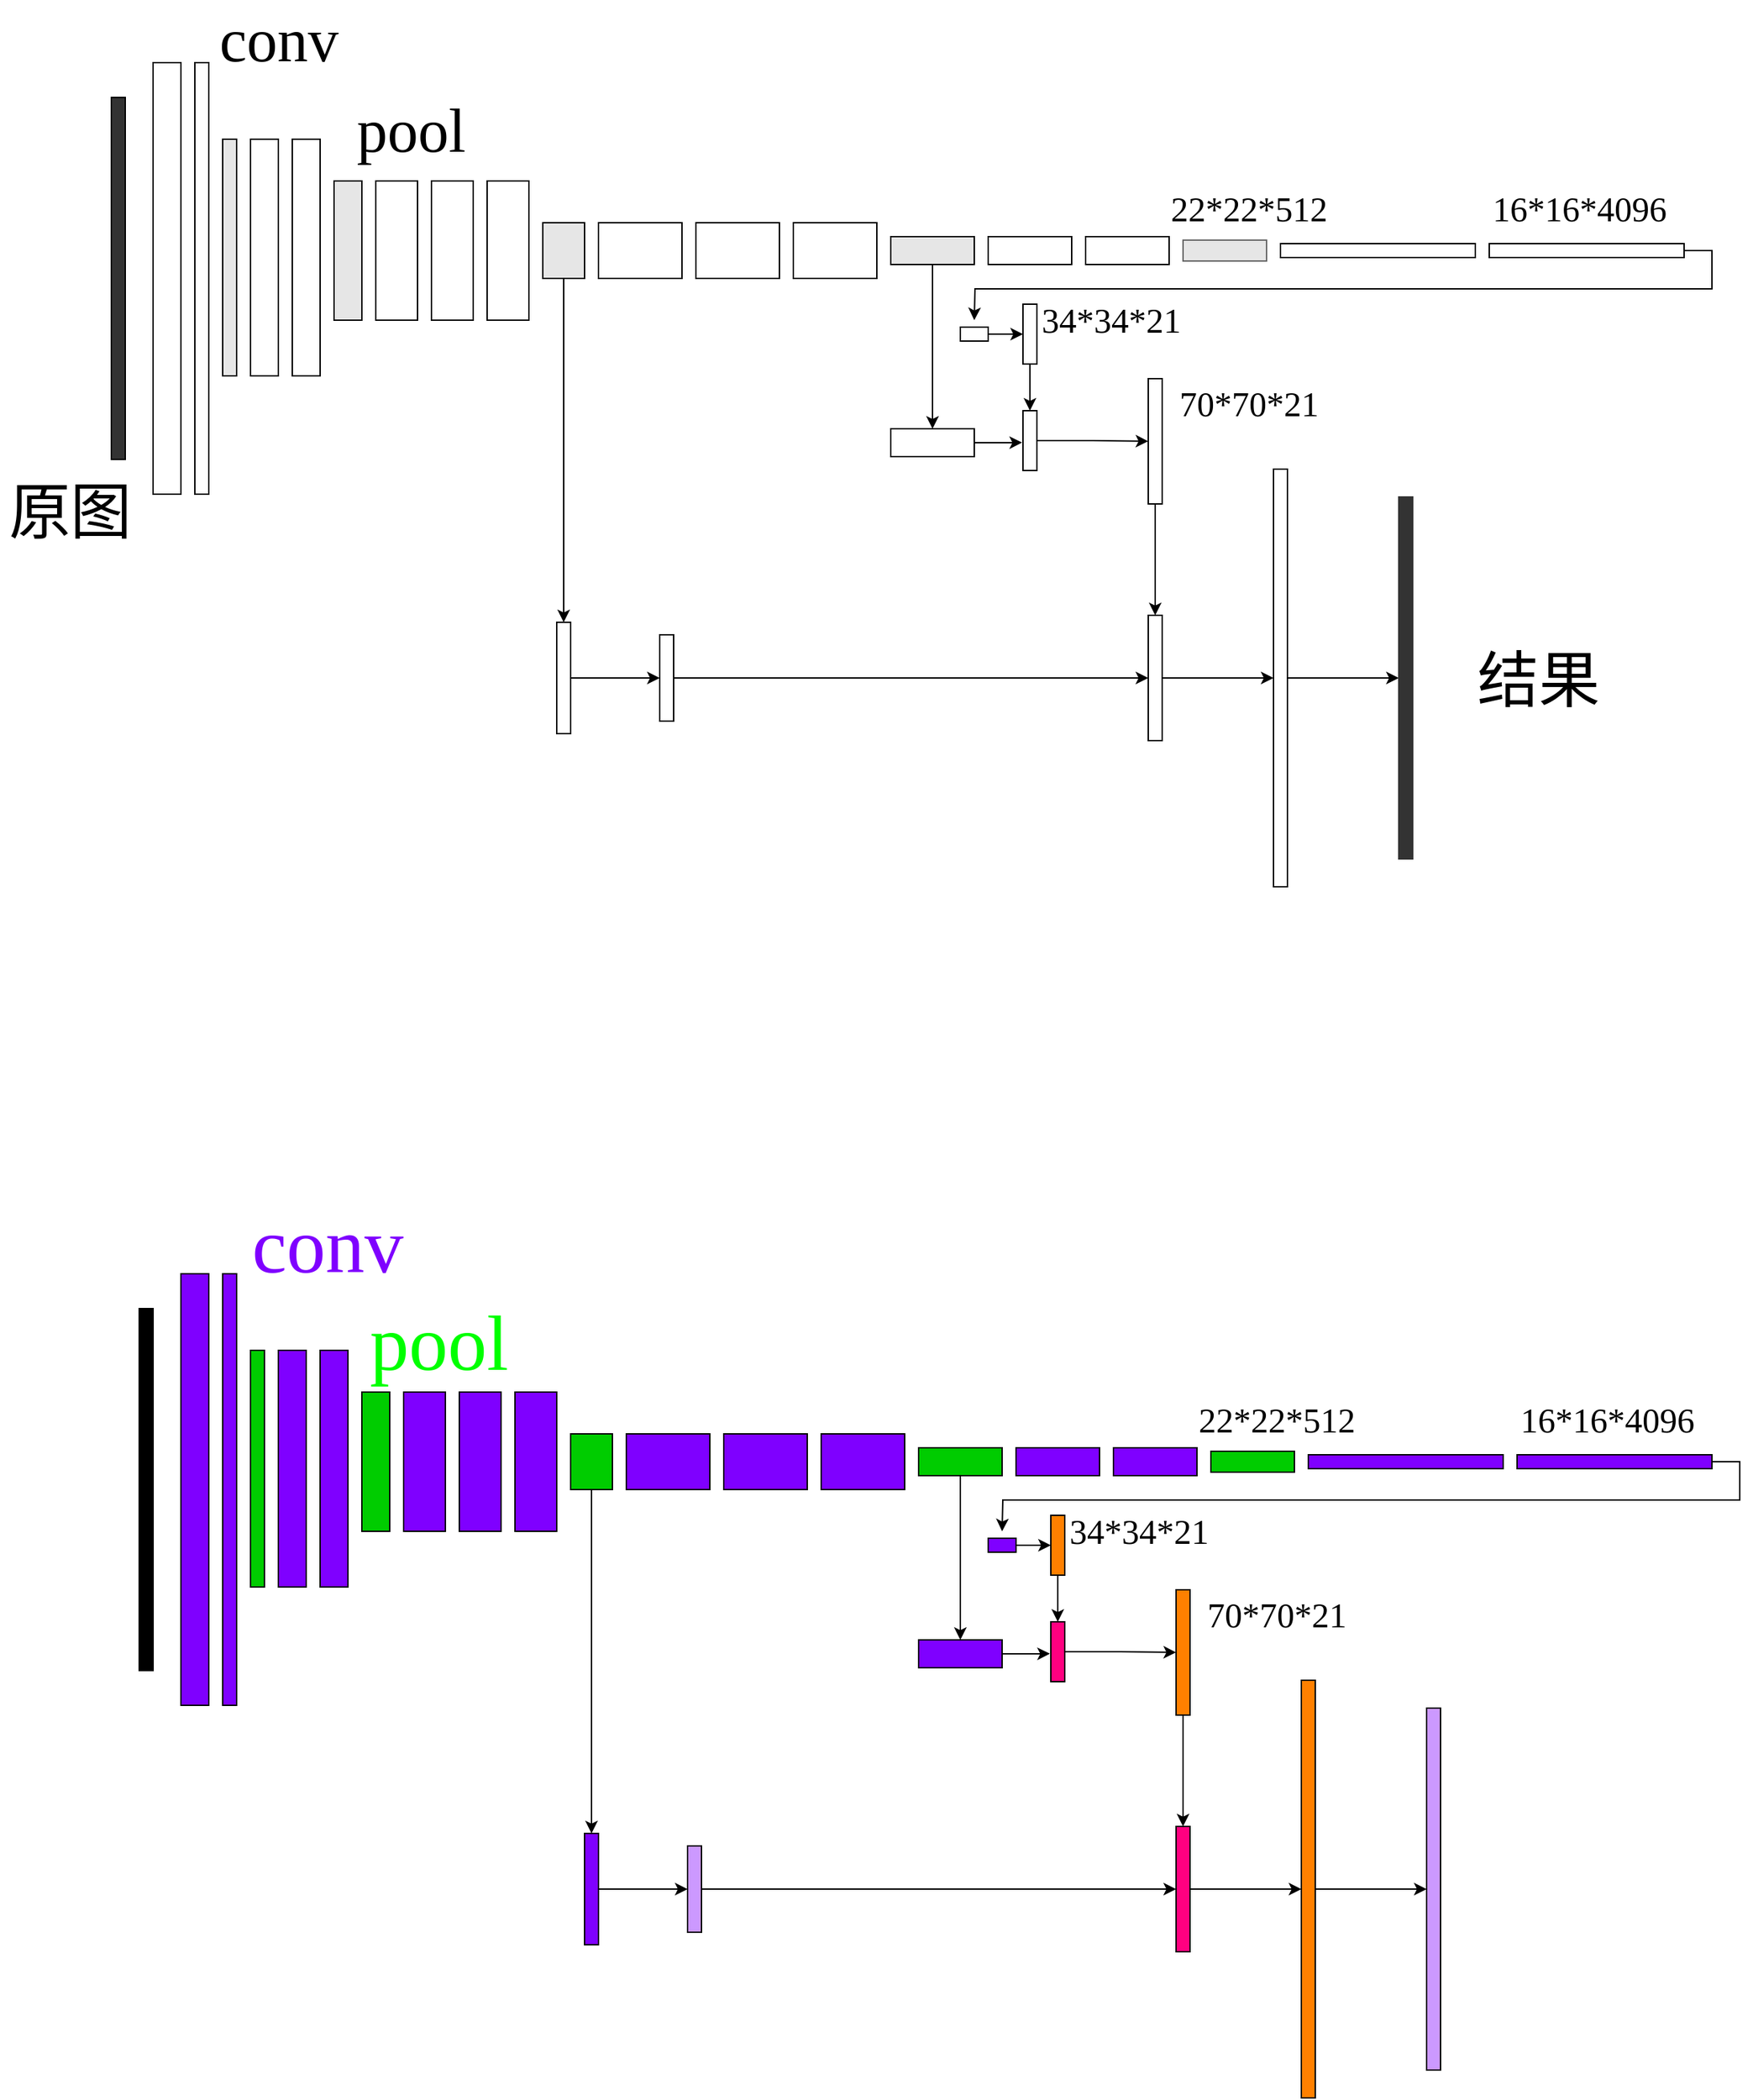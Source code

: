 <mxfile version="12.8.2" type="github">
  <diagram id="4vmw9qc6sN0B8Oa-BUN9" name="Page-1">
    <mxGraphModel dx="2379" dy="763" grid="1" gridSize="10" guides="1" tooltips="1" connect="1" arrows="1" fold="1" page="1" pageScale="1" pageWidth="827" pageHeight="1169" math="0" shadow="0">
      <root>
        <mxCell id="0" />
        <mxCell id="1" parent="0" />
        <mxCell id="EISd4JiYMSwrplZ_3Wii-1" value="" style="rounded=0;whiteSpace=wrap;html=1;strokeColor=#000000;fillColor=#333333;fontFamily=Times New Roman;fontSize=25;" parent="1" vertex="1">
          <mxGeometry x="20" y="180" width="10" height="260" as="geometry" />
        </mxCell>
        <mxCell id="EISd4JiYMSwrplZ_3Wii-2" value="" style="rounded=0;whiteSpace=wrap;html=1;fillColor=#FFFFFF;fontFamily=Times New Roman;fontSize=25;" parent="1" vertex="1">
          <mxGeometry x="50" y="155" width="20" height="310" as="geometry" />
        </mxCell>
        <mxCell id="EISd4JiYMSwrplZ_3Wii-3" value="" style="rounded=0;whiteSpace=wrap;html=1;fillColor=#FFFFFF;fontFamily=Times New Roman;fontSize=25;" parent="1" vertex="1">
          <mxGeometry x="80" y="155" width="10" height="310" as="geometry" />
        </mxCell>
        <mxCell id="EISd4JiYMSwrplZ_3Wii-4" value="" style="rounded=0;whiteSpace=wrap;html=1;fillColor=#E6E6E6;fontFamily=Times New Roman;fontSize=25;" parent="1" vertex="1">
          <mxGeometry x="100" y="210" width="10" height="170" as="geometry" />
        </mxCell>
        <mxCell id="EISd4JiYMSwrplZ_3Wii-5" value="" style="rounded=0;whiteSpace=wrap;html=1;fillColor=#FFFFFF;fontFamily=Times New Roman;fontSize=25;" parent="1" vertex="1">
          <mxGeometry x="120" y="210" width="20" height="170" as="geometry" />
        </mxCell>
        <mxCell id="EISd4JiYMSwrplZ_3Wii-7" value="" style="rounded=0;whiteSpace=wrap;html=1;fillColor=#FFFFFF;fontFamily=Times New Roman;fontSize=25;" parent="1" vertex="1">
          <mxGeometry x="150" y="210" width="20" height="170" as="geometry" />
        </mxCell>
        <mxCell id="EISd4JiYMSwrplZ_3Wii-8" value="" style="rounded=0;whiteSpace=wrap;html=1;fillColor=#E6E6E6;fontFamily=Times New Roman;fontSize=25;" parent="1" vertex="1">
          <mxGeometry x="180" y="240" width="20" height="100" as="geometry" />
        </mxCell>
        <mxCell id="EISd4JiYMSwrplZ_3Wii-9" value="" style="rounded=0;whiteSpace=wrap;html=1;fillColor=#FFFFFF;fontFamily=Times New Roman;fontSize=25;" parent="1" vertex="1">
          <mxGeometry x="210" y="240" width="30" height="100" as="geometry" />
        </mxCell>
        <mxCell id="EISd4JiYMSwrplZ_3Wii-11" value="" style="rounded=0;whiteSpace=wrap;html=1;fillColor=#FFFFFF;fontFamily=Times New Roman;fontSize=25;" parent="1" vertex="1">
          <mxGeometry x="250" y="240" width="30" height="100" as="geometry" />
        </mxCell>
        <mxCell id="EISd4JiYMSwrplZ_3Wii-12" value="" style="rounded=0;whiteSpace=wrap;html=1;fillColor=#FFFFFF;fontFamily=Times New Roman;fontSize=25;" parent="1" vertex="1">
          <mxGeometry x="290" y="240" width="30" height="100" as="geometry" />
        </mxCell>
        <mxCell id="EISd4JiYMSwrplZ_3Wii-50" value="" style="edgeStyle=orthogonalEdgeStyle;rounded=0;orthogonalLoop=1;jettySize=auto;html=1;exitX=0.5;exitY=1;exitDx=0;exitDy=0;fontFamily=Times New Roman;fontSize=25;" parent="1" source="EISd4JiYMSwrplZ_3Wii-13" target="EISd4JiYMSwrplZ_3Wii-49" edge="1">
          <mxGeometry relative="1" as="geometry">
            <mxPoint x="345" y="325" as="sourcePoint" />
          </mxGeometry>
        </mxCell>
        <mxCell id="EISd4JiYMSwrplZ_3Wii-13" value="" style="rounded=0;whiteSpace=wrap;html=1;fillColor=#E6E6E6;fontFamily=Times New Roman;fontSize=25;" parent="1" vertex="1">
          <mxGeometry x="330" y="270" width="30" height="40" as="geometry" />
        </mxCell>
        <mxCell id="EISd4JiYMSwrplZ_3Wii-52" value="" style="edgeStyle=orthogonalEdgeStyle;rounded=0;orthogonalLoop=1;jettySize=auto;html=1;entryX=0;entryY=0.5;entryDx=0;entryDy=0;fontFamily=Times New Roman;fontSize=25;" parent="1" source="EISd4JiYMSwrplZ_3Wii-49" target="EISd4JiYMSwrplZ_3Wii-43" edge="1">
          <mxGeometry relative="1" as="geometry">
            <mxPoint x="411" y="592" as="targetPoint" />
          </mxGeometry>
        </mxCell>
        <mxCell id="EISd4JiYMSwrplZ_3Wii-49" value="" style="rounded=0;whiteSpace=wrap;html=1;fillColor=#FFFFFF;fontFamily=Times New Roman;fontSize=25;" parent="1" vertex="1">
          <mxGeometry x="340" y="557" width="10" height="80" as="geometry" />
        </mxCell>
        <mxCell id="EISd4JiYMSwrplZ_3Wii-48" value="" style="edgeStyle=orthogonalEdgeStyle;rounded=0;orthogonalLoop=1;jettySize=auto;html=1;fontFamily=Times New Roman;fontSize=25;" parent="1" source="EISd4JiYMSwrplZ_3Wii-43" target="EISd4JiYMSwrplZ_3Wii-36" edge="1">
          <mxGeometry relative="1" as="geometry">
            <mxPoint x="440" y="580" as="targetPoint" />
          </mxGeometry>
        </mxCell>
        <mxCell id="EISd4JiYMSwrplZ_3Wii-43" value="" style="rounded=0;whiteSpace=wrap;html=1;fillColor=#FFFFFF;fontFamily=Times New Roman;fontSize=25;" parent="1" vertex="1">
          <mxGeometry x="414" y="566" width="10" height="62" as="geometry" />
        </mxCell>
        <mxCell id="EISd4JiYMSwrplZ_3Wii-15" value="" style="rounded=0;whiteSpace=wrap;html=1;fillColor=#FFFFFF;fontFamily=Times New Roman;fontSize=25;" parent="1" vertex="1">
          <mxGeometry x="370" y="270" width="60" height="40" as="geometry" />
        </mxCell>
        <mxCell id="EISd4JiYMSwrplZ_3Wii-17" value="" style="rounded=0;whiteSpace=wrap;html=1;fillColor=#FFFFFF;fontFamily=Times New Roman;fontSize=25;" parent="1" vertex="1">
          <mxGeometry x="440" y="270" width="60" height="40" as="geometry" />
        </mxCell>
        <mxCell id="EISd4JiYMSwrplZ_3Wii-18" value="" style="rounded=0;whiteSpace=wrap;html=1;fillColor=#FFFFFF;fontFamily=Times New Roman;fontSize=25;" parent="1" vertex="1">
          <mxGeometry x="510" y="270" width="60" height="40" as="geometry" />
        </mxCell>
        <mxCell id="EISd4JiYMSwrplZ_3Wii-58" value="" style="edgeStyle=orthogonalEdgeStyle;rounded=0;orthogonalLoop=1;jettySize=auto;html=1;fontFamily=Times New Roman;fontSize=25;" parent="1" source="EISd4JiYMSwrplZ_3Wii-19" target="EISd4JiYMSwrplZ_3Wii-57" edge="1">
          <mxGeometry relative="1" as="geometry" />
        </mxCell>
        <mxCell id="EISd4JiYMSwrplZ_3Wii-19" value="" style="rounded=0;whiteSpace=wrap;html=1;fillColor=#E6E6E6;fontFamily=Times New Roman;fontSize=25;" parent="1" vertex="1">
          <mxGeometry x="580" y="280" width="60" height="20" as="geometry" />
        </mxCell>
        <mxCell id="EISd4JiYMSwrplZ_3Wii-60" value="" style="edgeStyle=orthogonalEdgeStyle;rounded=0;orthogonalLoop=1;jettySize=auto;html=1;entryX=-0.066;entryY=0.533;entryDx=0;entryDy=0;entryPerimeter=0;fontFamily=Times New Roman;fontSize=25;" parent="1" source="EISd4JiYMSwrplZ_3Wii-57" target="EISd4JiYMSwrplZ_3Wii-32" edge="1">
          <mxGeometry relative="1" as="geometry">
            <mxPoint x="670" y="427" as="targetPoint" />
          </mxGeometry>
        </mxCell>
        <mxCell id="EISd4JiYMSwrplZ_3Wii-57" value="" style="rounded=0;whiteSpace=wrap;html=1;fillColor=#FFFFFF;fontFamily=Times New Roman;fontSize=25;" parent="1" vertex="1">
          <mxGeometry x="580" y="418" width="60" height="20" as="geometry" />
        </mxCell>
        <mxCell id="EISd4JiYMSwrplZ_3Wii-22" value="" style="rounded=0;whiteSpace=wrap;html=1;fillColor=#FFFFFF;fontFamily=Times New Roman;fontSize=25;" parent="1" vertex="1">
          <mxGeometry x="650" y="280" width="60" height="20" as="geometry" />
        </mxCell>
        <mxCell id="EISd4JiYMSwrplZ_3Wii-23" value="" style="rounded=0;whiteSpace=wrap;html=1;fillColor=#FFFFFF;fontFamily=Times New Roman;fontSize=25;" parent="1" vertex="1">
          <mxGeometry x="720" y="280" width="60" height="20" as="geometry" />
        </mxCell>
        <mxCell id="EISd4JiYMSwrplZ_3Wii-24" value="" style="rounded=0;whiteSpace=wrap;html=1;fillColor=#E6E6E6;fontFamily=Times New Roman;fontSize=25;strokeColor=#666666;fontColor=#333333;" parent="1" vertex="1">
          <mxGeometry x="790" y="282.5" width="60" height="15" as="geometry" />
        </mxCell>
        <mxCell id="EISd4JiYMSwrplZ_3Wii-25" value="" style="rounded=0;whiteSpace=wrap;html=1;fillColor=#FFFFFF;fontFamily=Times New Roman;fontSize=25;" parent="1" vertex="1">
          <mxGeometry x="860" y="285" width="140" height="10" as="geometry" />
        </mxCell>
        <mxCell id="EISd4JiYMSwrplZ_3Wii-54" value="" style="edgeStyle=orthogonalEdgeStyle;rounded=0;orthogonalLoop=1;jettySize=auto;html=1;exitX=1;exitY=0.5;exitDx=0;exitDy=0;fontFamily=Times New Roman;fontSize=25;" parent="1" source="EISd4JiYMSwrplZ_3Wii-27" edge="1">
          <mxGeometry relative="1" as="geometry">
            <mxPoint x="640" y="340" as="targetPoint" />
          </mxGeometry>
        </mxCell>
        <mxCell id="EISd4JiYMSwrplZ_3Wii-27" value="" style="rounded=0;whiteSpace=wrap;html=1;fillColor=#FFFFFF;fontFamily=Times New Roman;fontSize=25;" parent="1" vertex="1">
          <mxGeometry x="1010" y="285" width="140" height="10" as="geometry" />
        </mxCell>
        <mxCell id="EISd4JiYMSwrplZ_3Wii-56" value="" style="edgeStyle=orthogonalEdgeStyle;rounded=0;orthogonalLoop=1;jettySize=auto;html=1;entryX=0;entryY=0.5;entryDx=0;entryDy=0;fontFamily=Times New Roman;fontSize=25;" parent="1" source="EISd4JiYMSwrplZ_3Wii-28" target="EISd4JiYMSwrplZ_3Wii-31" edge="1">
          <mxGeometry relative="1" as="geometry">
            <mxPoint x="730" y="350" as="targetPoint" />
          </mxGeometry>
        </mxCell>
        <mxCell id="EISd4JiYMSwrplZ_3Wii-28" value="" style="rounded=0;whiteSpace=wrap;html=1;fillColor=#FFFFFF;fontFamily=Times New Roman;fontSize=25;" parent="1" vertex="1">
          <mxGeometry x="630" y="345" width="20" height="10" as="geometry" />
        </mxCell>
        <mxCell id="EISd4JiYMSwrplZ_3Wii-33" value="" style="edgeStyle=orthogonalEdgeStyle;rounded=0;orthogonalLoop=1;jettySize=auto;html=1;fontFamily=Times New Roman;fontSize=25;" parent="1" source="EISd4JiYMSwrplZ_3Wii-31" target="EISd4JiYMSwrplZ_3Wii-32" edge="1">
          <mxGeometry relative="1" as="geometry" />
        </mxCell>
        <mxCell id="EISd4JiYMSwrplZ_3Wii-31" value="" style="rounded=0;whiteSpace=wrap;html=1;fillColor=#FFFFFF;fontFamily=Times New Roman;fontSize=25;" parent="1" vertex="1">
          <mxGeometry x="675" y="328.5" width="10" height="43" as="geometry" />
        </mxCell>
        <mxCell id="EISd4JiYMSwrplZ_3Wii-35" value="" style="edgeStyle=orthogonalEdgeStyle;rounded=0;orthogonalLoop=1;jettySize=auto;html=1;fontFamily=Times New Roman;fontSize=25;" parent="1" source="EISd4JiYMSwrplZ_3Wii-32" target="EISd4JiYMSwrplZ_3Wii-34" edge="1">
          <mxGeometry relative="1" as="geometry" />
        </mxCell>
        <mxCell id="EISd4JiYMSwrplZ_3Wii-32" value="" style="rounded=0;whiteSpace=wrap;html=1;fillColor=#FFFFFF;fontFamily=Times New Roman;fontSize=25;" parent="1" vertex="1">
          <mxGeometry x="675" y="405" width="10" height="43" as="geometry" />
        </mxCell>
        <mxCell id="EISd4JiYMSwrplZ_3Wii-37" value="" style="edgeStyle=orthogonalEdgeStyle;rounded=0;orthogonalLoop=1;jettySize=auto;html=1;fontFamily=Times New Roman;fontSize=25;" parent="1" source="EISd4JiYMSwrplZ_3Wii-34" target="EISd4JiYMSwrplZ_3Wii-36" edge="1">
          <mxGeometry relative="1" as="geometry" />
        </mxCell>
        <mxCell id="EISd4JiYMSwrplZ_3Wii-34" value="" style="rounded=0;whiteSpace=wrap;html=1;fillColor=#FFFFFF;fontFamily=Times New Roman;fontSize=25;" parent="1" vertex="1">
          <mxGeometry x="765" y="382" width="10" height="90" as="geometry" />
        </mxCell>
        <mxCell id="EISd4JiYMSwrplZ_3Wii-39" value="" style="edgeStyle=orthogonalEdgeStyle;rounded=0;orthogonalLoop=1;jettySize=auto;html=1;fontFamily=Times New Roman;fontSize=25;" parent="1" source="EISd4JiYMSwrplZ_3Wii-36" target="EISd4JiYMSwrplZ_3Wii-38" edge="1">
          <mxGeometry relative="1" as="geometry" />
        </mxCell>
        <mxCell id="EISd4JiYMSwrplZ_3Wii-36" value="" style="rounded=0;whiteSpace=wrap;html=1;fillColor=#FFFFFF;fontFamily=Times New Roman;fontSize=25;" parent="1" vertex="1">
          <mxGeometry x="765" y="552" width="10" height="90" as="geometry" />
        </mxCell>
        <mxCell id="EISd4JiYMSwrplZ_3Wii-42" value="" style="edgeStyle=orthogonalEdgeStyle;rounded=0;orthogonalLoop=1;jettySize=auto;html=1;fontFamily=Times New Roman;fontSize=25;" parent="1" source="EISd4JiYMSwrplZ_3Wii-38" target="EISd4JiYMSwrplZ_3Wii-41" edge="1">
          <mxGeometry relative="1" as="geometry" />
        </mxCell>
        <mxCell id="EISd4JiYMSwrplZ_3Wii-38" value="" style="rounded=0;whiteSpace=wrap;html=1;fillColor=#FFFFFF;fontFamily=Times New Roman;fontSize=25;" parent="1" vertex="1">
          <mxGeometry x="855" y="447" width="10" height="300" as="geometry" />
        </mxCell>
        <mxCell id="EISd4JiYMSwrplZ_3Wii-41" value="" style="rounded=0;whiteSpace=wrap;html=1;fillColor=#333333;fontFamily=Times New Roman;fontSize=25;strokeColor=#333333;" parent="1" vertex="1">
          <mxGeometry x="945" y="467" width="10" height="260" as="geometry" />
        </mxCell>
        <mxCell id="EISd4JiYMSwrplZ_3Wii-61" value="16*16*4096" style="text;html=1;strokeColor=none;fillColor=none;align=center;verticalAlign=middle;whiteSpace=wrap;rounded=0;fontFamily=Times New Roman;fontSize=25;" parent="1" vertex="1">
          <mxGeometry x="1010" y="250" width="130" height="20" as="geometry" />
        </mxCell>
        <mxCell id="EISd4JiYMSwrplZ_3Wii-63" value="22*22*512" style="text;html=1;align=center;verticalAlign=middle;resizable=0;points=[];autosize=1;fontFamily=Times New Roman;fontSize=25;" parent="1" vertex="1">
          <mxGeometry x="772" y="240" width="130" height="40" as="geometry" />
        </mxCell>
        <mxCell id="EISd4JiYMSwrplZ_3Wii-64" value="34*34*21" style="text;html=1;align=center;verticalAlign=middle;resizable=0;points=[];autosize=1;fontFamily=Times New Roman;fontSize=25;" parent="1" vertex="1">
          <mxGeometry x="678" y="320" width="120" height="40" as="geometry" />
        </mxCell>
        <mxCell id="EISd4JiYMSwrplZ_3Wii-65" value="70*70*21" style="text;html=1;align=center;verticalAlign=middle;resizable=0;points=[];autosize=1;fontFamily=Times New Roman;fontSize=25;" parent="1" vertex="1">
          <mxGeometry x="777" y="380" width="120" height="40" as="geometry" />
        </mxCell>
        <mxCell id="EISd4JiYMSwrplZ_3Wii-66" value="&lt;font style=&quot;font-size: 44px;&quot;&gt;conv&lt;/font&gt;" style="text;html=1;align=center;verticalAlign=middle;resizable=0;points=[];autosize=1;fontSize=44;fontFamily=Times New Roman;" parent="1" vertex="1">
          <mxGeometry x="90" y="110" width="100" height="60" as="geometry" />
        </mxCell>
        <mxCell id="EISd4JiYMSwrplZ_3Wii-67" value="&lt;font style=&quot;font-size: 44px;&quot;&gt;pool&lt;/font&gt;" style="text;html=1;align=center;verticalAlign=middle;resizable=0;points=[];autosize=1;fontSize=44;fontFamily=Times New Roman;" parent="1" vertex="1">
          <mxGeometry x="190" y="175" width="90" height="60" as="geometry" />
        </mxCell>
        <mxCell id="zK5FRSOt8R1a8rK1VpA8-49" value="" style="rounded=0;whiteSpace=wrap;html=1;strokeColor=#000000;fillColor=#000000;fontFamily=Times New Roman;fontSize=25;" parent="1" vertex="1">
          <mxGeometry x="40" y="1050" width="10" height="260" as="geometry" />
        </mxCell>
        <mxCell id="zK5FRSOt8R1a8rK1VpA8-50" value="" style="rounded=0;whiteSpace=wrap;html=1;fillColor=#7F00FF;fontFamily=Times New Roman;fontSize=25;" parent="1" vertex="1">
          <mxGeometry x="70" y="1025" width="20" height="310" as="geometry" />
        </mxCell>
        <mxCell id="zK5FRSOt8R1a8rK1VpA8-51" value="" style="rounded=0;whiteSpace=wrap;html=1;fillColor=#7F00FF;fontFamily=Times New Roman;fontSize=25;" parent="1" vertex="1">
          <mxGeometry x="100" y="1025" width="10" height="310" as="geometry" />
        </mxCell>
        <mxCell id="zK5FRSOt8R1a8rK1VpA8-52" value="" style="rounded=0;whiteSpace=wrap;html=1;fillColor=#00CC00;fontFamily=Times New Roman;fontSize=25;" parent="1" vertex="1">
          <mxGeometry x="120" y="1080" width="10" height="170" as="geometry" />
        </mxCell>
        <mxCell id="zK5FRSOt8R1a8rK1VpA8-53" value="" style="rounded=0;whiteSpace=wrap;html=1;fillColor=#7F00FF;fontFamily=Times New Roman;fontSize=25;" parent="1" vertex="1">
          <mxGeometry x="140" y="1080" width="20" height="170" as="geometry" />
        </mxCell>
        <mxCell id="zK5FRSOt8R1a8rK1VpA8-54" value="" style="rounded=0;whiteSpace=wrap;html=1;fillColor=#7F00FF;fontFamily=Times New Roman;fontSize=25;" parent="1" vertex="1">
          <mxGeometry x="170" y="1080" width="20" height="170" as="geometry" />
        </mxCell>
        <mxCell id="zK5FRSOt8R1a8rK1VpA8-55" value="" style="rounded=0;whiteSpace=wrap;html=1;fillColor=#00CC00;fontFamily=Times New Roman;fontSize=25;" parent="1" vertex="1">
          <mxGeometry x="200" y="1110" width="20" height="100" as="geometry" />
        </mxCell>
        <mxCell id="zK5FRSOt8R1a8rK1VpA8-56" value="" style="rounded=0;whiteSpace=wrap;html=1;fillColor=#7F00FF;fontFamily=Times New Roman;fontSize=25;" parent="1" vertex="1">
          <mxGeometry x="230" y="1110" width="30" height="100" as="geometry" />
        </mxCell>
        <mxCell id="zK5FRSOt8R1a8rK1VpA8-57" value="" style="rounded=0;whiteSpace=wrap;html=1;fillColor=#7F00FF;fontFamily=Times New Roman;fontSize=25;" parent="1" vertex="1">
          <mxGeometry x="270" y="1110" width="30" height="100" as="geometry" />
        </mxCell>
        <mxCell id="zK5FRSOt8R1a8rK1VpA8-58" value="" style="rounded=0;whiteSpace=wrap;html=1;fillColor=#7F00FF;fontFamily=Times New Roman;fontSize=25;" parent="1" vertex="1">
          <mxGeometry x="310" y="1110" width="30" height="100" as="geometry" />
        </mxCell>
        <mxCell id="zK5FRSOt8R1a8rK1VpA8-59" value="" style="edgeStyle=orthogonalEdgeStyle;rounded=0;orthogonalLoop=1;jettySize=auto;html=1;exitX=0.5;exitY=1;exitDx=0;exitDy=0;fontFamily=Times New Roman;fontSize=25;" parent="1" source="zK5FRSOt8R1a8rK1VpA8-60" target="zK5FRSOt8R1a8rK1VpA8-62" edge="1">
          <mxGeometry relative="1" as="geometry">
            <mxPoint x="365" y="1195" as="sourcePoint" />
          </mxGeometry>
        </mxCell>
        <mxCell id="zK5FRSOt8R1a8rK1VpA8-60" value="" style="rounded=0;whiteSpace=wrap;html=1;fillColor=#00CC00;fontFamily=Times New Roman;fontSize=25;" parent="1" vertex="1">
          <mxGeometry x="350" y="1140" width="30" height="40" as="geometry" />
        </mxCell>
        <mxCell id="zK5FRSOt8R1a8rK1VpA8-61" value="" style="edgeStyle=orthogonalEdgeStyle;rounded=0;orthogonalLoop=1;jettySize=auto;html=1;entryX=0;entryY=0.5;entryDx=0;entryDy=0;fontFamily=Times New Roman;fontSize=25;" parent="1" source="zK5FRSOt8R1a8rK1VpA8-62" target="zK5FRSOt8R1a8rK1VpA8-64" edge="1">
          <mxGeometry relative="1" as="geometry">
            <mxPoint x="431" y="1462" as="targetPoint" />
          </mxGeometry>
        </mxCell>
        <mxCell id="zK5FRSOt8R1a8rK1VpA8-62" value="" style="rounded=0;whiteSpace=wrap;html=1;fillColor=#7F00FF;fontFamily=Times New Roman;fontSize=25;" parent="1" vertex="1">
          <mxGeometry x="360" y="1427" width="10" height="80" as="geometry" />
        </mxCell>
        <mxCell id="zK5FRSOt8R1a8rK1VpA8-63" value="" style="edgeStyle=orthogonalEdgeStyle;rounded=0;orthogonalLoop=1;jettySize=auto;html=1;fontFamily=Times New Roman;fontSize=25;" parent="1" source="zK5FRSOt8R1a8rK1VpA8-64" target="zK5FRSOt8R1a8rK1VpA8-87" edge="1">
          <mxGeometry relative="1" as="geometry">
            <mxPoint x="460" y="1450" as="targetPoint" />
          </mxGeometry>
        </mxCell>
        <mxCell id="zK5FRSOt8R1a8rK1VpA8-64" value="" style="rounded=0;whiteSpace=wrap;html=1;fillColor=#CC99FF;fontFamily=Times New Roman;fontSize=25;" parent="1" vertex="1">
          <mxGeometry x="434" y="1436" width="10" height="62" as="geometry" />
        </mxCell>
        <mxCell id="zK5FRSOt8R1a8rK1VpA8-65" value="" style="rounded=0;whiteSpace=wrap;html=1;fillColor=#7F00FF;fontFamily=Times New Roman;fontSize=25;" parent="1" vertex="1">
          <mxGeometry x="390" y="1140" width="60" height="40" as="geometry" />
        </mxCell>
        <mxCell id="zK5FRSOt8R1a8rK1VpA8-66" value="" style="rounded=0;whiteSpace=wrap;html=1;fillColor=#7F00FF;fontFamily=Times New Roman;fontSize=25;" parent="1" vertex="1">
          <mxGeometry x="460" y="1140" width="60" height="40" as="geometry" />
        </mxCell>
        <mxCell id="zK5FRSOt8R1a8rK1VpA8-67" value="" style="rounded=0;whiteSpace=wrap;html=1;fillColor=#7F00FF;fontFamily=Times New Roman;fontSize=25;" parent="1" vertex="1">
          <mxGeometry x="530" y="1140" width="60" height="40" as="geometry" />
        </mxCell>
        <mxCell id="zK5FRSOt8R1a8rK1VpA8-68" value="" style="edgeStyle=orthogonalEdgeStyle;rounded=0;orthogonalLoop=1;jettySize=auto;html=1;fontFamily=Times New Roman;fontSize=25;" parent="1" source="zK5FRSOt8R1a8rK1VpA8-69" target="zK5FRSOt8R1a8rK1VpA8-71" edge="1">
          <mxGeometry relative="1" as="geometry" />
        </mxCell>
        <mxCell id="zK5FRSOt8R1a8rK1VpA8-69" value="" style="rounded=0;whiteSpace=wrap;html=1;fillColor=#00CC00;fontFamily=Times New Roman;fontSize=25;" parent="1" vertex="1">
          <mxGeometry x="600" y="1150" width="60" height="20" as="geometry" />
        </mxCell>
        <mxCell id="zK5FRSOt8R1a8rK1VpA8-70" value="" style="edgeStyle=orthogonalEdgeStyle;rounded=0;orthogonalLoop=1;jettySize=auto;html=1;entryX=-0.066;entryY=0.533;entryDx=0;entryDy=0;entryPerimeter=0;fontFamily=Times New Roman;fontSize=25;" parent="1" source="zK5FRSOt8R1a8rK1VpA8-71" target="zK5FRSOt8R1a8rK1VpA8-83" edge="1">
          <mxGeometry relative="1" as="geometry">
            <mxPoint x="690" y="1297" as="targetPoint" />
          </mxGeometry>
        </mxCell>
        <mxCell id="zK5FRSOt8R1a8rK1VpA8-71" value="" style="rounded=0;whiteSpace=wrap;html=1;fillColor=#7F00FF;fontFamily=Times New Roman;fontSize=25;" parent="1" vertex="1">
          <mxGeometry x="600" y="1288" width="60" height="20" as="geometry" />
        </mxCell>
        <mxCell id="zK5FRSOt8R1a8rK1VpA8-72" value="" style="rounded=0;whiteSpace=wrap;html=1;fillColor=#7F00FF;fontFamily=Times New Roman;fontSize=25;" parent="1" vertex="1">
          <mxGeometry x="670" y="1150" width="60" height="20" as="geometry" />
        </mxCell>
        <mxCell id="zK5FRSOt8R1a8rK1VpA8-73" value="" style="rounded=0;whiteSpace=wrap;html=1;fillColor=#7F00FF;fontFamily=Times New Roman;fontSize=25;" parent="1" vertex="1">
          <mxGeometry x="740" y="1150" width="60" height="20" as="geometry" />
        </mxCell>
        <mxCell id="zK5FRSOt8R1a8rK1VpA8-74" value="" style="rounded=0;whiteSpace=wrap;html=1;fillColor=#00CC00;fontFamily=Times New Roman;fontSize=25;" parent="1" vertex="1">
          <mxGeometry x="810" y="1152.5" width="60" height="15" as="geometry" />
        </mxCell>
        <mxCell id="zK5FRSOt8R1a8rK1VpA8-75" value="" style="rounded=0;whiteSpace=wrap;html=1;fillColor=#7F00FF;fontFamily=Times New Roman;fontSize=25;" parent="1" vertex="1">
          <mxGeometry x="880" y="1155" width="140" height="10" as="geometry" />
        </mxCell>
        <mxCell id="zK5FRSOt8R1a8rK1VpA8-76" value="" style="edgeStyle=orthogonalEdgeStyle;rounded=0;orthogonalLoop=1;jettySize=auto;html=1;exitX=1;exitY=0.5;exitDx=0;exitDy=0;fontFamily=Times New Roman;fontSize=25;" parent="1" source="zK5FRSOt8R1a8rK1VpA8-77" edge="1">
          <mxGeometry relative="1" as="geometry">
            <mxPoint x="660" y="1210" as="targetPoint" />
          </mxGeometry>
        </mxCell>
        <mxCell id="zK5FRSOt8R1a8rK1VpA8-77" value="" style="rounded=0;whiteSpace=wrap;html=1;fillColor=#7F00FF;fontFamily=Times New Roman;fontSize=25;" parent="1" vertex="1">
          <mxGeometry x="1030" y="1155" width="140" height="10" as="geometry" />
        </mxCell>
        <mxCell id="zK5FRSOt8R1a8rK1VpA8-78" value="" style="edgeStyle=orthogonalEdgeStyle;rounded=0;orthogonalLoop=1;jettySize=auto;html=1;entryX=0;entryY=0.5;entryDx=0;entryDy=0;fontFamily=Times New Roman;fontSize=25;" parent="1" source="zK5FRSOt8R1a8rK1VpA8-79" target="zK5FRSOt8R1a8rK1VpA8-81" edge="1">
          <mxGeometry relative="1" as="geometry">
            <mxPoint x="750" y="1220" as="targetPoint" />
          </mxGeometry>
        </mxCell>
        <mxCell id="zK5FRSOt8R1a8rK1VpA8-79" value="" style="rounded=0;whiteSpace=wrap;html=1;fillColor=#7F00FF;fontFamily=Times New Roman;fontSize=25;" parent="1" vertex="1">
          <mxGeometry x="650" y="1215" width="20" height="10" as="geometry" />
        </mxCell>
        <mxCell id="zK5FRSOt8R1a8rK1VpA8-80" value="" style="edgeStyle=orthogonalEdgeStyle;rounded=0;orthogonalLoop=1;jettySize=auto;html=1;fontFamily=Times New Roman;fontSize=25;" parent="1" source="zK5FRSOt8R1a8rK1VpA8-81" target="zK5FRSOt8R1a8rK1VpA8-83" edge="1">
          <mxGeometry relative="1" as="geometry" />
        </mxCell>
        <mxCell id="zK5FRSOt8R1a8rK1VpA8-81" value="" style="rounded=0;whiteSpace=wrap;html=1;fillColor=#FF8000;fontFamily=Times New Roman;fontSize=25;" parent="1" vertex="1">
          <mxGeometry x="695" y="1198.5" width="10" height="43" as="geometry" />
        </mxCell>
        <mxCell id="zK5FRSOt8R1a8rK1VpA8-82" value="" style="edgeStyle=orthogonalEdgeStyle;rounded=0;orthogonalLoop=1;jettySize=auto;html=1;fontFamily=Times New Roman;fontSize=25;" parent="1" source="zK5FRSOt8R1a8rK1VpA8-83" target="zK5FRSOt8R1a8rK1VpA8-85" edge="1">
          <mxGeometry relative="1" as="geometry" />
        </mxCell>
        <mxCell id="zK5FRSOt8R1a8rK1VpA8-83" value="" style="rounded=0;whiteSpace=wrap;html=1;fillColor=#FF0080;fontFamily=Times New Roman;fontSize=25;" parent="1" vertex="1">
          <mxGeometry x="695" y="1275" width="10" height="43" as="geometry" />
        </mxCell>
        <mxCell id="zK5FRSOt8R1a8rK1VpA8-84" value="" style="edgeStyle=orthogonalEdgeStyle;rounded=0;orthogonalLoop=1;jettySize=auto;html=1;fontFamily=Times New Roman;fontSize=25;" parent="1" source="zK5FRSOt8R1a8rK1VpA8-85" target="zK5FRSOt8R1a8rK1VpA8-87" edge="1">
          <mxGeometry relative="1" as="geometry" />
        </mxCell>
        <mxCell id="zK5FRSOt8R1a8rK1VpA8-85" value="" style="rounded=0;whiteSpace=wrap;html=1;fillColor=#FF8000;fontFamily=Times New Roman;fontSize=25;" parent="1" vertex="1">
          <mxGeometry x="785" y="1252" width="10" height="90" as="geometry" />
        </mxCell>
        <mxCell id="zK5FRSOt8R1a8rK1VpA8-86" value="" style="edgeStyle=orthogonalEdgeStyle;rounded=0;orthogonalLoop=1;jettySize=auto;html=1;fontFamily=Times New Roman;fontSize=25;" parent="1" source="zK5FRSOt8R1a8rK1VpA8-87" target="zK5FRSOt8R1a8rK1VpA8-89" edge="1">
          <mxGeometry relative="1" as="geometry" />
        </mxCell>
        <mxCell id="zK5FRSOt8R1a8rK1VpA8-87" value="" style="rounded=0;whiteSpace=wrap;html=1;fillColor=#FF0080;fontFamily=Times New Roman;fontSize=25;" parent="1" vertex="1">
          <mxGeometry x="785" y="1422" width="10" height="90" as="geometry" />
        </mxCell>
        <mxCell id="zK5FRSOt8R1a8rK1VpA8-88" value="" style="edgeStyle=orthogonalEdgeStyle;rounded=0;orthogonalLoop=1;jettySize=auto;html=1;fontFamily=Times New Roman;fontSize=25;" parent="1" source="zK5FRSOt8R1a8rK1VpA8-89" target="zK5FRSOt8R1a8rK1VpA8-90" edge="1">
          <mxGeometry relative="1" as="geometry" />
        </mxCell>
        <mxCell id="zK5FRSOt8R1a8rK1VpA8-89" value="" style="rounded=0;whiteSpace=wrap;html=1;fillColor=#FF8000;fontFamily=Times New Roman;fontSize=25;" parent="1" vertex="1">
          <mxGeometry x="875" y="1317" width="10" height="300" as="geometry" />
        </mxCell>
        <mxCell id="zK5FRSOt8R1a8rK1VpA8-90" value="" style="rounded=0;whiteSpace=wrap;html=1;fillColor=#CC99FF;fontFamily=Times New Roman;fontSize=25;" parent="1" vertex="1">
          <mxGeometry x="965" y="1337" width="10" height="260" as="geometry" />
        </mxCell>
        <mxCell id="zK5FRSOt8R1a8rK1VpA8-91" value="16*16*4096" style="text;html=1;strokeColor=none;fillColor=none;align=center;verticalAlign=middle;whiteSpace=wrap;rounded=0;fontFamily=Times New Roman;fontSize=25;" parent="1" vertex="1">
          <mxGeometry x="1030" y="1120" width="130" height="20" as="geometry" />
        </mxCell>
        <mxCell id="zK5FRSOt8R1a8rK1VpA8-92" value="22*22*512" style="text;html=1;align=center;verticalAlign=middle;resizable=0;points=[];autosize=1;fontFamily=Times New Roman;fontSize=25;" parent="1" vertex="1">
          <mxGeometry x="792" y="1110" width="130" height="40" as="geometry" />
        </mxCell>
        <mxCell id="zK5FRSOt8R1a8rK1VpA8-93" value="34*34*21" style="text;html=1;align=center;verticalAlign=middle;resizable=0;points=[];autosize=1;fontFamily=Times New Roman;fontSize=25;" parent="1" vertex="1">
          <mxGeometry x="698" y="1190" width="120" height="40" as="geometry" />
        </mxCell>
        <mxCell id="zK5FRSOt8R1a8rK1VpA8-94" value="70*70*21" style="text;html=1;align=center;verticalAlign=middle;resizable=0;points=[];autosize=1;fontFamily=Times New Roman;fontSize=25;" parent="1" vertex="1">
          <mxGeometry x="797" y="1250" width="120" height="40" as="geometry" />
        </mxCell>
        <mxCell id="zK5FRSOt8R1a8rK1VpA8-95" value="&lt;font color=&quot;#7f00ff&quot; style=&quot;font-size: 56px;&quot;&gt;conv&lt;/font&gt;" style="text;html=1;align=center;verticalAlign=middle;resizable=0;points=[];autosize=1;fontSize=56;fontFamily=Times New Roman;" parent="1" vertex="1">
          <mxGeometry x="110" y="970" width="130" height="70" as="geometry" />
        </mxCell>
        <mxCell id="zK5FRSOt8R1a8rK1VpA8-96" value="&lt;font color=&quot;#00ff00&quot; style=&quot;font-size: 56px;&quot;&gt;pool&lt;/font&gt;" style="text;html=1;align=center;verticalAlign=middle;resizable=0;points=[];autosize=1;fontSize=56;fontFamily=Times New Roman;" parent="1" vertex="1">
          <mxGeometry x="200" y="1040" width="110" height="70" as="geometry" />
        </mxCell>
        <mxCell id="Fv7Yc3ZI3IKI5vTECBDW-2" value="原图" style="text;html=1;align=center;verticalAlign=middle;resizable=0;points=[];autosize=1;fontSize=44;" vertex="1" parent="1">
          <mxGeometry x="-60" y="448" width="100" height="60" as="geometry" />
        </mxCell>
        <mxCell id="Fv7Yc3ZI3IKI5vTECBDW-3" value="结果" style="text;html=1;align=center;verticalAlign=middle;resizable=0;points=[];autosize=1;fontSize=44;" vertex="1" parent="1">
          <mxGeometry x="995" y="569" width="100" height="60" as="geometry" />
        </mxCell>
      </root>
    </mxGraphModel>
  </diagram>
</mxfile>

